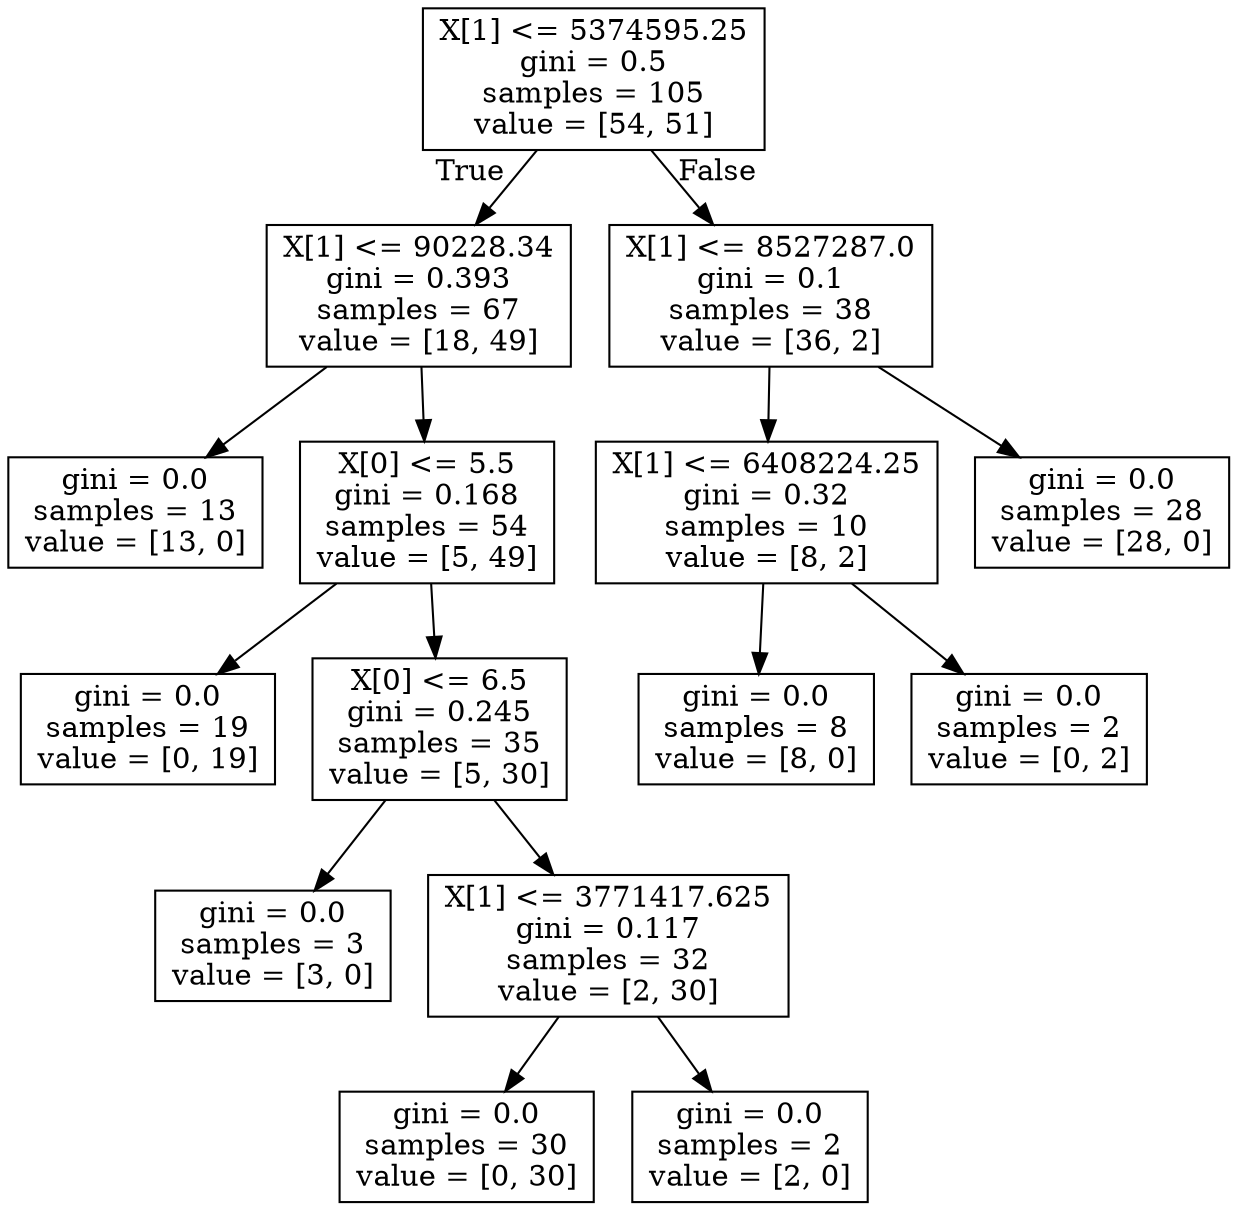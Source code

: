 digraph Tree {
node [shape=box] ;
0 [label="X[1] <= 5374595.25\ngini = 0.5\nsamples = 105\nvalue = [54, 51]"] ;
1 [label="X[1] <= 90228.34\ngini = 0.393\nsamples = 67\nvalue = [18, 49]"] ;
0 -> 1 [labeldistance=2.5, labelangle=45, headlabel="True"] ;
2 [label="gini = 0.0\nsamples = 13\nvalue = [13, 0]"] ;
1 -> 2 ;
3 [label="X[0] <= 5.5\ngini = 0.168\nsamples = 54\nvalue = [5, 49]"] ;
1 -> 3 ;
4 [label="gini = 0.0\nsamples = 19\nvalue = [0, 19]"] ;
3 -> 4 ;
5 [label="X[0] <= 6.5\ngini = 0.245\nsamples = 35\nvalue = [5, 30]"] ;
3 -> 5 ;
6 [label="gini = 0.0\nsamples = 3\nvalue = [3, 0]"] ;
5 -> 6 ;
7 [label="X[1] <= 3771417.625\ngini = 0.117\nsamples = 32\nvalue = [2, 30]"] ;
5 -> 7 ;
8 [label="gini = 0.0\nsamples = 30\nvalue = [0, 30]"] ;
7 -> 8 ;
9 [label="gini = 0.0\nsamples = 2\nvalue = [2, 0]"] ;
7 -> 9 ;
10 [label="X[1] <= 8527287.0\ngini = 0.1\nsamples = 38\nvalue = [36, 2]"] ;
0 -> 10 [labeldistance=2.5, labelangle=-45, headlabel="False"] ;
11 [label="X[1] <= 6408224.25\ngini = 0.32\nsamples = 10\nvalue = [8, 2]"] ;
10 -> 11 ;
12 [label="gini = 0.0\nsamples = 8\nvalue = [8, 0]"] ;
11 -> 12 ;
13 [label="gini = 0.0\nsamples = 2\nvalue = [0, 2]"] ;
11 -> 13 ;
14 [label="gini = 0.0\nsamples = 28\nvalue = [28, 0]"] ;
10 -> 14 ;
}
